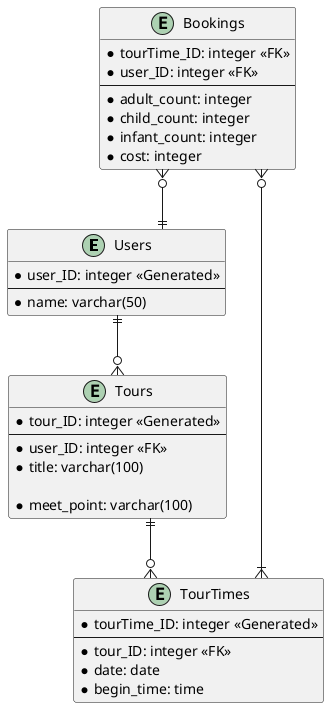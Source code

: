@startuml
skinparam linetype ortho

entity Users {
    *user_ID: integer <<Generated>>
    --
    *name: varchar(50)
}

entity Tours {
    *tour_ID: integer <<Generated>>
    --
    *user_ID: integer <<FK>>
    *title: varchar(100)

    *meet_point: varchar(100)
}

entity TourTimes {
    *tourTime_ID: integer <<Generated>>
    --
    *tour_ID: integer <<FK>>
    *date: date
    *begin_time: time
}

entity Bookings {
    *tourTime_ID: integer <<FK>>
    *user_ID: integer <<FK>>
    --
    *adult_count: integer
    *child_count: integer
    *infant_count: integer
    *cost: integer
}

Users ||--o{ Tours
Tours ||--o{ TourTimes
Bookings }o--|{ TourTimes
Bookings }o--|| Users

@enduml